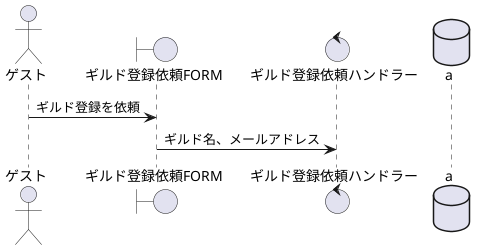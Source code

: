 @startuml

actor ゲスト as guest
boundary ギルド登録依頼FORM as form
control ギルド登録依頼ハンドラー as handler
database a

guest -> form:ギルド登録を依頼
form -> handler:ギルド名、メールアドレス

@enduml